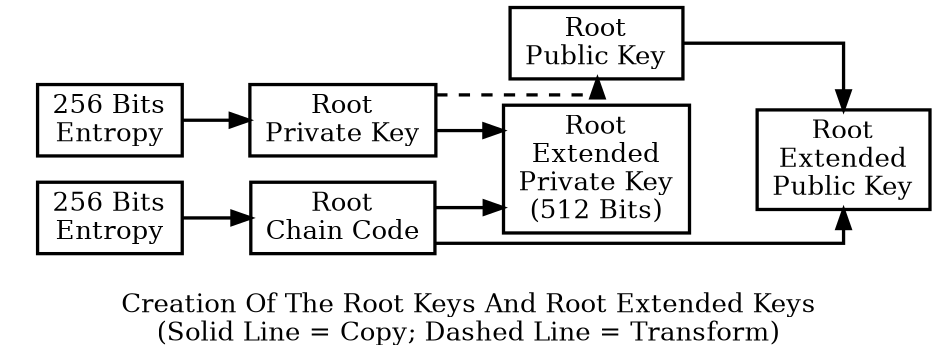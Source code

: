 digraph extended {

size=6.25;
rankdir=LR;
penwidth=1.75;
node [ penwidth = 1.75, shape = "box" ];
edge [ penwidth = 1.75 ];
nodesep=0.2;
splines = ortho;

subgraph cluster_entropy {
style = "invis";
entropy1 [ label = "256 Bits\nEntropy" ];
entropy2 [ label = "256 Bits\nEntropy" ];
}


private_key [ label = "Root\nPrivate Key" ];
chain_code [ label = "Root\nChain Code" ];
public_key [ label = "Root\nPublic Key" ];

extended_private_key [ label = "Root\nExtended\nPrivate Key\n(512 Bits)" ];
extended_public_key [ label = "Root\nExtended\nPublic Key" ];

entropy1 -> private_key;
private_key -> public_key [ style = "dashed" ];
entropy2 -> chain_code;
chain_code -> extended_private_key;
chain_code -> extended_public_key;
private_key -> extended_private_key;
public_key -> extended_public_key;

label = "Creation Of The Root Keys And Root Extended Keys\n(Solid Line = Copy; Dashed Line = Transform)"

}
